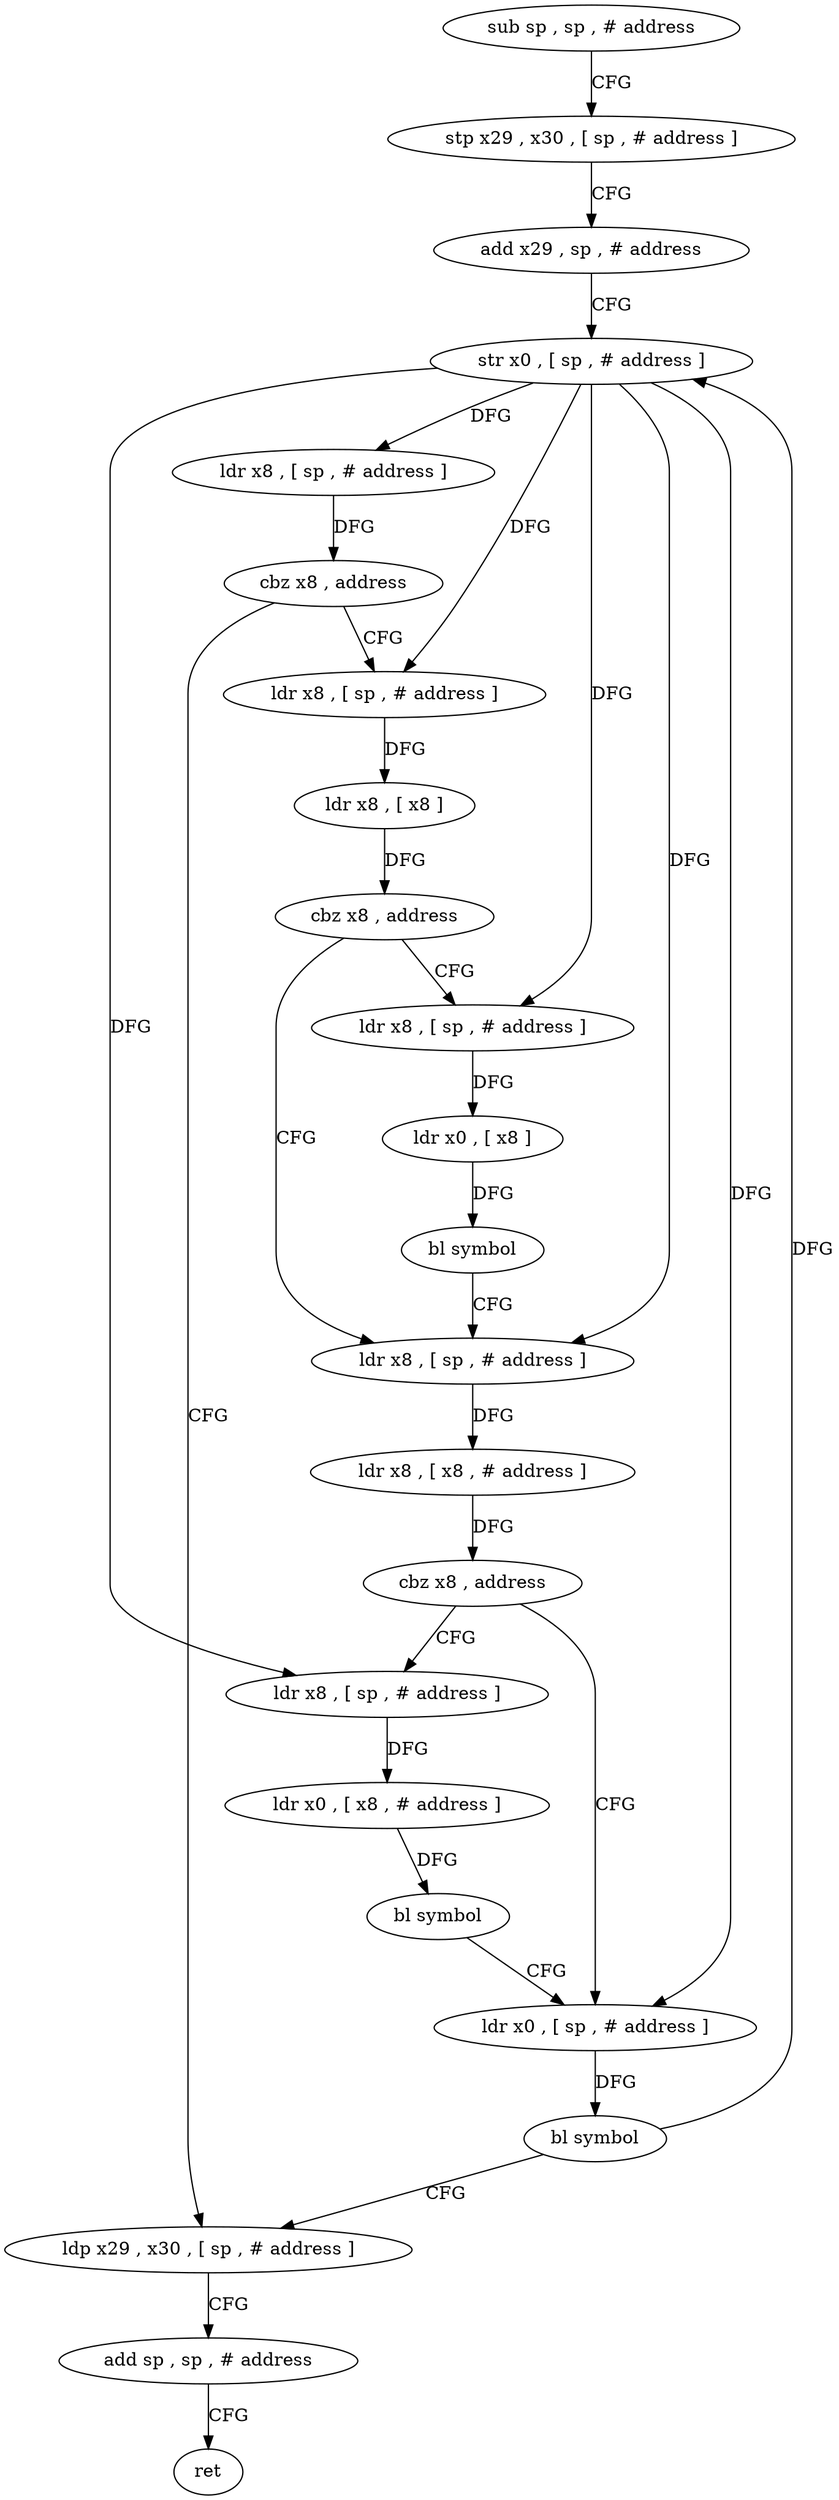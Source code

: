 digraph "func" {
"113724" [label = "sub sp , sp , # address" ]
"113728" [label = "stp x29 , x30 , [ sp , # address ]" ]
"113732" [label = "add x29 , sp , # address" ]
"113736" [label = "str x0 , [ sp , # address ]" ]
"113740" [label = "ldr x8 , [ sp , # address ]" ]
"113744" [label = "cbz x8 , address" ]
"113804" [label = "ldp x29 , x30 , [ sp , # address ]" ]
"113748" [label = "ldr x8 , [ sp , # address ]" ]
"113808" [label = "add sp , sp , # address" ]
"113812" [label = "ret" ]
"113752" [label = "ldr x8 , [ x8 ]" ]
"113756" [label = "cbz x8 , address" ]
"113772" [label = "ldr x8 , [ sp , # address ]" ]
"113760" [label = "ldr x8 , [ sp , # address ]" ]
"113776" [label = "ldr x8 , [ x8 , # address ]" ]
"113780" [label = "cbz x8 , address" ]
"113796" [label = "ldr x0 , [ sp , # address ]" ]
"113784" [label = "ldr x8 , [ sp , # address ]" ]
"113764" [label = "ldr x0 , [ x8 ]" ]
"113768" [label = "bl symbol" ]
"113800" [label = "bl symbol" ]
"113788" [label = "ldr x0 , [ x8 , # address ]" ]
"113792" [label = "bl symbol" ]
"113724" -> "113728" [ label = "CFG" ]
"113728" -> "113732" [ label = "CFG" ]
"113732" -> "113736" [ label = "CFG" ]
"113736" -> "113740" [ label = "DFG" ]
"113736" -> "113748" [ label = "DFG" ]
"113736" -> "113772" [ label = "DFG" ]
"113736" -> "113760" [ label = "DFG" ]
"113736" -> "113796" [ label = "DFG" ]
"113736" -> "113784" [ label = "DFG" ]
"113740" -> "113744" [ label = "DFG" ]
"113744" -> "113804" [ label = "CFG" ]
"113744" -> "113748" [ label = "CFG" ]
"113804" -> "113808" [ label = "CFG" ]
"113748" -> "113752" [ label = "DFG" ]
"113808" -> "113812" [ label = "CFG" ]
"113752" -> "113756" [ label = "DFG" ]
"113756" -> "113772" [ label = "CFG" ]
"113756" -> "113760" [ label = "CFG" ]
"113772" -> "113776" [ label = "DFG" ]
"113760" -> "113764" [ label = "DFG" ]
"113776" -> "113780" [ label = "DFG" ]
"113780" -> "113796" [ label = "CFG" ]
"113780" -> "113784" [ label = "CFG" ]
"113796" -> "113800" [ label = "DFG" ]
"113784" -> "113788" [ label = "DFG" ]
"113764" -> "113768" [ label = "DFG" ]
"113768" -> "113772" [ label = "CFG" ]
"113800" -> "113804" [ label = "CFG" ]
"113800" -> "113736" [ label = "DFG" ]
"113788" -> "113792" [ label = "DFG" ]
"113792" -> "113796" [ label = "CFG" ]
}
